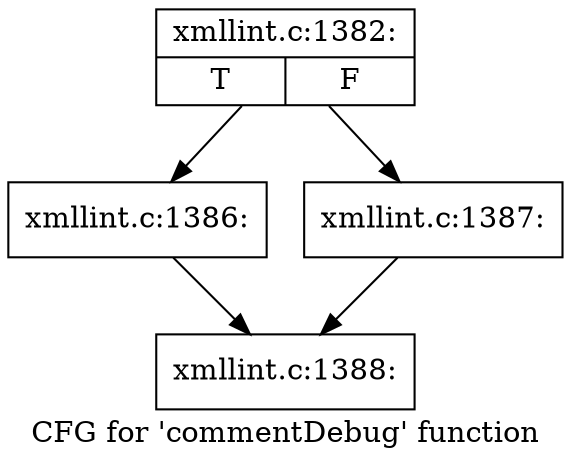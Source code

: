 digraph "CFG for 'commentDebug' function" {
	label="CFG for 'commentDebug' function";

	Node0x556d1b570980 [shape=record,label="{xmllint.c:1382:|{<s0>T|<s1>F}}"];
	Node0x556d1b570980 -> Node0x556d1b572e00;
	Node0x556d1b570980 -> Node0x556d1b572e50;
	Node0x556d1b572e00 [shape=record,label="{xmllint.c:1386:}"];
	Node0x556d1b572e00 -> Node0x556d1b5721d0;
	Node0x556d1b572e50 [shape=record,label="{xmllint.c:1387:}"];
	Node0x556d1b572e50 -> Node0x556d1b5721d0;
	Node0x556d1b5721d0 [shape=record,label="{xmllint.c:1388:}"];
}
